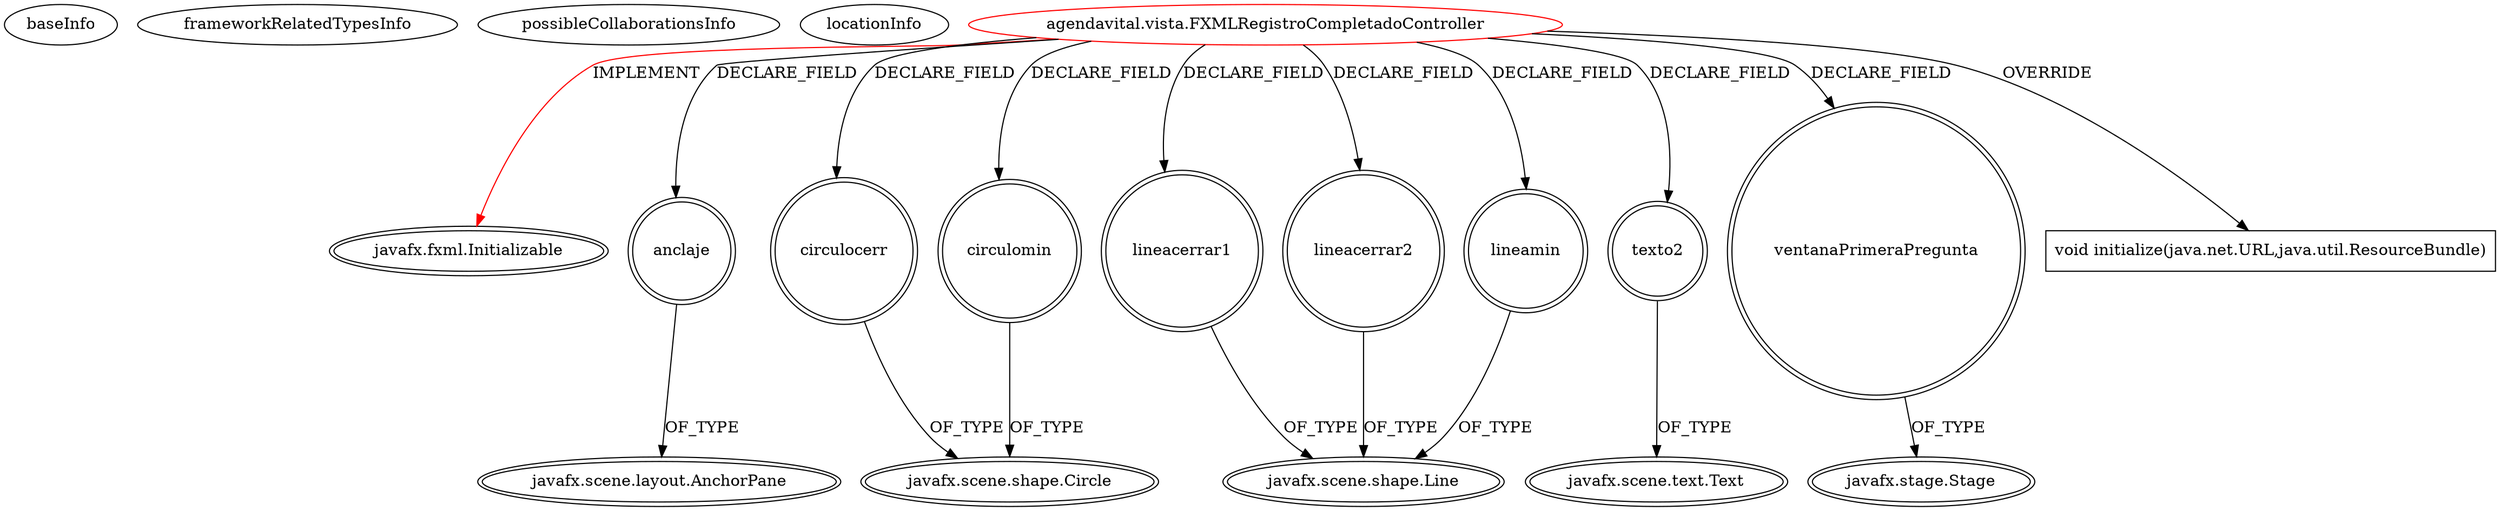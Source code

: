 digraph {
baseInfo[graphId=3380,category="extension_graph",isAnonymous=false,possibleRelation=false]
frameworkRelatedTypesInfo[0="javafx.fxml.Initializable"]
possibleCollaborationsInfo[]
locationInfo[projectName="josesoler7-agendavital",filePath="/josesoler7-agendavital/agendavital-master/src/agendavital/vista/FXMLRegistroCompletadoController.java",contextSignature="FXMLRegistroCompletadoController",graphId="3380"]
0[label="agendavital.vista.FXMLRegistroCompletadoController",vertexType="ROOT_CLIENT_CLASS_DECLARATION",isFrameworkType=false,color=red]
1[label="javafx.fxml.Initializable",vertexType="FRAMEWORK_INTERFACE_TYPE",isFrameworkType=true,peripheries=2]
2[label="anclaje",vertexType="FIELD_DECLARATION",isFrameworkType=true,peripheries=2,shape=circle]
3[label="javafx.scene.layout.AnchorPane",vertexType="FRAMEWORK_CLASS_TYPE",isFrameworkType=true,peripheries=2]
4[label="circulocerr",vertexType="FIELD_DECLARATION",isFrameworkType=true,peripheries=2,shape=circle]
5[label="javafx.scene.shape.Circle",vertexType="FRAMEWORK_CLASS_TYPE",isFrameworkType=true,peripheries=2]
6[label="circulomin",vertexType="FIELD_DECLARATION",isFrameworkType=true,peripheries=2,shape=circle]
8[label="lineacerrar1",vertexType="FIELD_DECLARATION",isFrameworkType=true,peripheries=2,shape=circle]
9[label="javafx.scene.shape.Line",vertexType="FRAMEWORK_CLASS_TYPE",isFrameworkType=true,peripheries=2]
10[label="lineacerrar2",vertexType="FIELD_DECLARATION",isFrameworkType=true,peripheries=2,shape=circle]
12[label="lineamin",vertexType="FIELD_DECLARATION",isFrameworkType=true,peripheries=2,shape=circle]
14[label="texto2",vertexType="FIELD_DECLARATION",isFrameworkType=true,peripheries=2,shape=circle]
15[label="javafx.scene.text.Text",vertexType="FRAMEWORK_CLASS_TYPE",isFrameworkType=true,peripheries=2]
16[label="ventanaPrimeraPregunta",vertexType="FIELD_DECLARATION",isFrameworkType=true,peripheries=2,shape=circle]
17[label="javafx.stage.Stage",vertexType="FRAMEWORK_CLASS_TYPE",isFrameworkType=true,peripheries=2]
18[label="void initialize(java.net.URL,java.util.ResourceBundle)",vertexType="OVERRIDING_METHOD_DECLARATION",isFrameworkType=false,shape=box]
0->1[label="IMPLEMENT",color=red]
0->2[label="DECLARE_FIELD"]
2->3[label="OF_TYPE"]
0->4[label="DECLARE_FIELD"]
4->5[label="OF_TYPE"]
0->6[label="DECLARE_FIELD"]
6->5[label="OF_TYPE"]
0->8[label="DECLARE_FIELD"]
8->9[label="OF_TYPE"]
0->10[label="DECLARE_FIELD"]
10->9[label="OF_TYPE"]
0->12[label="DECLARE_FIELD"]
12->9[label="OF_TYPE"]
0->14[label="DECLARE_FIELD"]
14->15[label="OF_TYPE"]
0->16[label="DECLARE_FIELD"]
16->17[label="OF_TYPE"]
0->18[label="OVERRIDE"]
}

